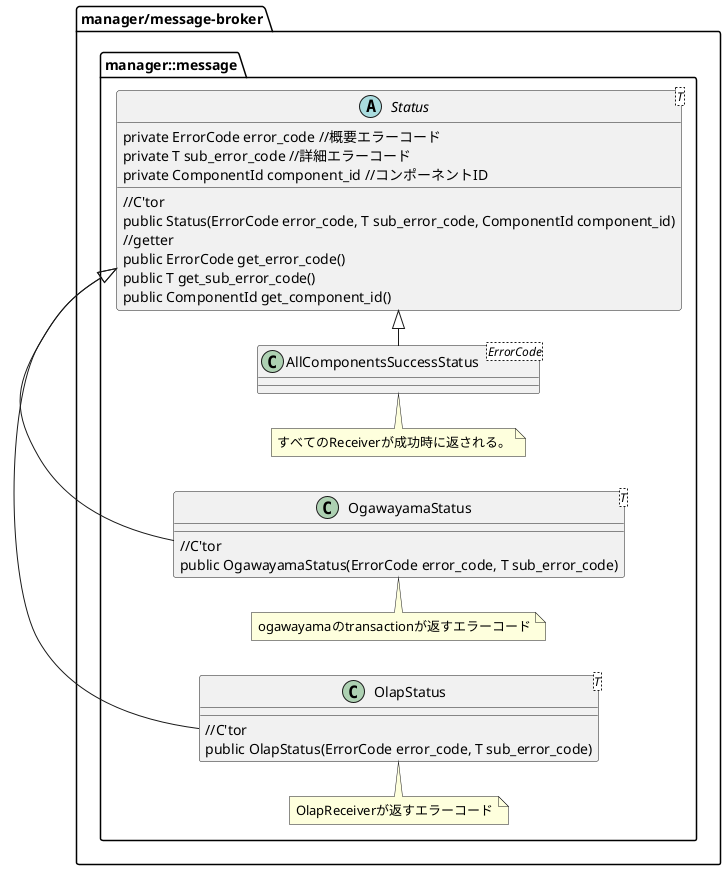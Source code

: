 ' =========================================================
'
' =========================================================
@startuml Status
left to right direction

package "manager/message-broker" {
namespace manager::message {

    abstract class Status<T>
    {
        {method}//C'tor
        {method}public Status(ErrorCode error_code, T sub_error_code, ComponentId component_id)
        {method}//getter
        {method}public ErrorCode get_error_code()
        {method}public T get_sub_error_code()
        {method}public ComponentId get_component_id()
        {field}private ErrorCode error_code //概要エラーコード
        {field}private T sub_error_code //詳細エラーコード
        {field}private ComponentId component_id //コンポーネントID
    }

    class AllComponentsSuccessStatus<ErrorCode>
    {
    }

    note top of AllComponentsSuccessStatus : すべてのReceiverが成功時に返される。

    class OgawayamaStatus<T>
    {
        {method}//C'tor
        {method}public OgawayamaStatus(ErrorCode error_code, T sub_error_code)
    }

    note top of OgawayamaStatus : ogawayamaのtransactionが返すエラーコード

    class OlapStatus<T>
    {
        {method}//C'tor
        {method}public OlapStatus(ErrorCode error_code, T sub_error_code)
    }

    note top of OlapStatus : OlapReceiverが返すエラーコード

AllComponentsSuccessStatus -|> Status
OgawayamaStatus -|> Status
OlapStatus -|> Status
}
}

@enduml
